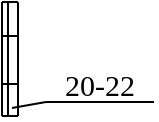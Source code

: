 <mxfile version="14.5.1" type="device"><diagram id="sRBYyVevps4pl8VskuLO" name="Page-1"><mxGraphModel dx="357" dy="264" grid="1" gridSize="1" guides="1" tooltips="1" connect="1" arrows="1" fold="1" page="1" pageScale="1" pageWidth="280" pageHeight="200" math="0" shadow="0"><root><mxCell id="0"/><mxCell id="1" parent="0"/><mxCell id="U6kisqNHEcAzyzzc-JyP-227" value="" style="endArrow=none;html=1;" parent="1" edge="1"><mxGeometry width="50" height="50" relative="1" as="geometry"><mxPoint x="14" y="196" as="sourcePoint"/><mxPoint x="14" y="139.155" as="targetPoint"/></mxGeometry></mxCell><mxCell id="U6kisqNHEcAzyzzc-JyP-231" value="" style="endArrow=none;html=1;" parent="1" edge="1"><mxGeometry width="50" height="50" relative="1" as="geometry"><mxPoint x="6" y="196" as="sourcePoint"/><mxPoint x="14" y="196" as="targetPoint"/></mxGeometry></mxCell><mxCell id="ysp2PXEH5u-nPN2jh28E-7" value="" style="endArrow=none;html=1;" parent="1" edge="1"><mxGeometry width="50" height="50" relative="1" as="geometry"><mxPoint x="9" y="196" as="sourcePoint"/><mxPoint x="9" y="138.785" as="targetPoint"/></mxGeometry></mxCell><mxCell id="ysp2PXEH5u-nPN2jh28E-8" value="" style="endArrow=none;html=1;" parent="1" edge="1"><mxGeometry width="50" height="50" relative="1" as="geometry"><mxPoint x="6" y="196" as="sourcePoint"/><mxPoint x="6" y="139" as="targetPoint"/></mxGeometry></mxCell><mxCell id="ysp2PXEH5u-nPN2jh28E-13" value="" style="endArrow=none;html=1;" parent="1" edge="1"><mxGeometry width="50" height="50" relative="1" as="geometry"><mxPoint x="14" y="180" as="sourcePoint"/><mxPoint x="6" y="180" as="targetPoint"/></mxGeometry></mxCell><mxCell id="ysp2PXEH5u-nPN2jh28E-14" value="" style="endArrow=none;html=1;" parent="1" edge="1"><mxGeometry width="50" height="50" relative="1" as="geometry"><mxPoint x="14" y="156" as="sourcePoint"/><mxPoint x="6" y="156" as="targetPoint"/></mxGeometry></mxCell><mxCell id="ysp2PXEH5u-nPN2jh28E-15" value="" style="endArrow=none;html=1;" parent="1" edge="1"><mxGeometry width="50" height="50" relative="1" as="geometry"><mxPoint x="14" y="139" as="sourcePoint"/><mxPoint x="6" y="139" as="targetPoint"/><Array as="points"><mxPoint x="10" y="139"/></Array></mxGeometry></mxCell><mxCell id="ysp2PXEH5u-nPN2jh28E-22" value="&lt;font style=&quot;font-size: 15px;&quot;&gt;20-22&lt;/font&gt;" style="text;html=1;strokeColor=none;fillColor=none;align=center;verticalAlign=middle;whiteSpace=wrap;rounded=0;fontSize=15;fontFamily=Verdana;" parent="1" vertex="1"><mxGeometry x="28" y="171" width="54" height="18" as="geometry"/></mxCell><mxCell id="ysp2PXEH5u-nPN2jh28E-23" value="" style="endArrow=none;html=1;fontFamily=Verdana;entryX=1;entryY=1;entryDx=0;entryDy=0;exitX=0;exitY=1;exitDx=0;exitDy=0;" parent="1" source="ysp2PXEH5u-nPN2jh28E-22" target="ysp2PXEH5u-nPN2jh28E-22" edge="1"><mxGeometry width="50" height="50" relative="1" as="geometry"><mxPoint x="53" y="216" as="sourcePoint"/><mxPoint x="103" y="166" as="targetPoint"/></mxGeometry></mxCell><mxCell id="ysp2PXEH5u-nPN2jh28E-24" value="" style="endArrow=none;html=1;fontFamily=Verdana;entryX=0;entryY=1;entryDx=0;entryDy=0;" parent="1" target="ysp2PXEH5u-nPN2jh28E-22" edge="1"><mxGeometry width="50" height="50" relative="1" as="geometry"><mxPoint x="11" y="192" as="sourcePoint"/><mxPoint x="143" y="150" as="targetPoint"/></mxGeometry></mxCell></root></mxGraphModel></diagram></mxfile>
